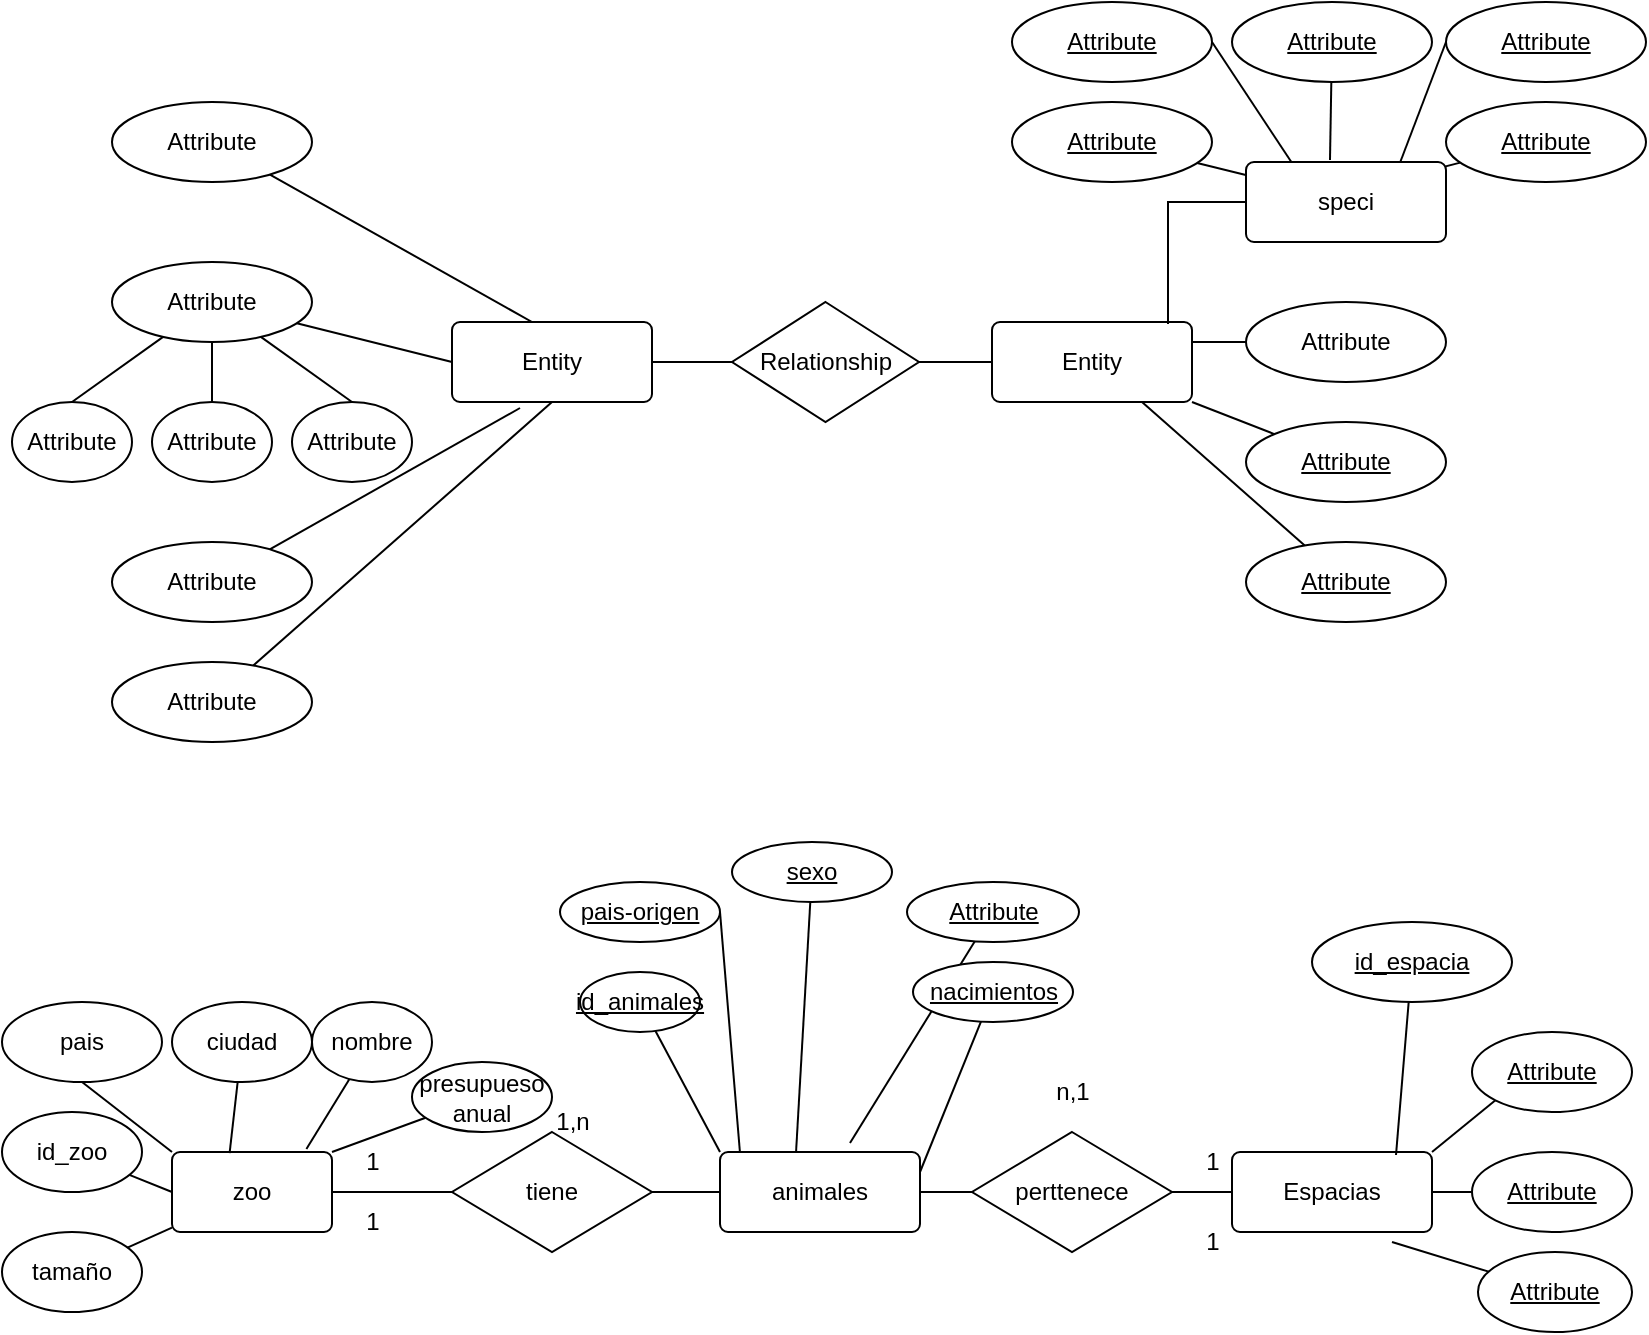 <mxfile version="21.0.4" type="github">
  <diagram name="Página-1" id="oyEDQWYp5wJ-DUbzZ0i5">
    <mxGraphModel dx="953" dy="502" grid="1" gridSize="10" guides="1" tooltips="1" connect="1" arrows="1" fold="1" page="1" pageScale="1" pageWidth="827" pageHeight="1169" math="0" shadow="0">
      <root>
        <mxCell id="0" />
        <mxCell id="1" parent="0" />
        <mxCell id="Buw7csAVwOY3NfJjQJJU-20" value="" style="edgeStyle=orthogonalEdgeStyle;rounded=0;orthogonalLoop=1;jettySize=auto;html=1;endArrow=none;endFill=0;" edge="1" parent="1" source="Buw7csAVwOY3NfJjQJJU-1" target="Buw7csAVwOY3NfJjQJJU-18">
          <mxGeometry relative="1" as="geometry" />
        </mxCell>
        <mxCell id="Buw7csAVwOY3NfJjQJJU-1" value="Entity" style="rounded=1;arcSize=10;whiteSpace=wrap;html=1;align=center;" vertex="1" parent="1">
          <mxGeometry x="230" y="170" width="100" height="40" as="geometry" />
        </mxCell>
        <mxCell id="Buw7csAVwOY3NfJjQJJU-2" value="Entity" style="rounded=1;arcSize=10;whiteSpace=wrap;html=1;align=center;" vertex="1" parent="1">
          <mxGeometry x="500" y="170" width="100" height="40" as="geometry" />
        </mxCell>
        <mxCell id="Buw7csAVwOY3NfJjQJJU-15" style="rounded=0;orthogonalLoop=1;jettySize=auto;html=1;entryX=0.4;entryY=0;entryDx=0;entryDy=0;entryPerimeter=0;endArrow=none;endFill=0;" edge="1" parent="1" source="Buw7csAVwOY3NfJjQJJU-3" target="Buw7csAVwOY3NfJjQJJU-1">
          <mxGeometry relative="1" as="geometry" />
        </mxCell>
        <mxCell id="Buw7csAVwOY3NfJjQJJU-3" value="Attribute" style="ellipse;whiteSpace=wrap;html=1;align=center;" vertex="1" parent="1">
          <mxGeometry x="60" y="60" width="100" height="40" as="geometry" />
        </mxCell>
        <mxCell id="Buw7csAVwOY3NfJjQJJU-10" style="rounded=0;orthogonalLoop=1;jettySize=auto;html=1;entryX=0.5;entryY=0;entryDx=0;entryDy=0;endArrow=none;endFill=0;" edge="1" parent="1" source="Buw7csAVwOY3NfJjQJJU-4" target="Buw7csAVwOY3NfJjQJJU-7">
          <mxGeometry relative="1" as="geometry" />
        </mxCell>
        <mxCell id="Buw7csAVwOY3NfJjQJJU-11" style="edgeStyle=orthogonalEdgeStyle;rounded=0;orthogonalLoop=1;jettySize=auto;html=1;entryX=0.5;entryY=0;entryDx=0;entryDy=0;endArrow=none;endFill=0;" edge="1" parent="1" source="Buw7csAVwOY3NfJjQJJU-4" target="Buw7csAVwOY3NfJjQJJU-8">
          <mxGeometry relative="1" as="geometry" />
        </mxCell>
        <mxCell id="Buw7csAVwOY3NfJjQJJU-12" style="rounded=0;orthogonalLoop=1;jettySize=auto;html=1;entryX=0.5;entryY=0;entryDx=0;entryDy=0;endArrow=none;endFill=0;" edge="1" parent="1" source="Buw7csAVwOY3NfJjQJJU-4" target="Buw7csAVwOY3NfJjQJJU-9">
          <mxGeometry relative="1" as="geometry" />
        </mxCell>
        <mxCell id="Buw7csAVwOY3NfJjQJJU-14" style="rounded=0;orthogonalLoop=1;jettySize=auto;html=1;entryX=0;entryY=0.5;entryDx=0;entryDy=0;endArrow=none;endFill=0;" edge="1" parent="1" source="Buw7csAVwOY3NfJjQJJU-4" target="Buw7csAVwOY3NfJjQJJU-1">
          <mxGeometry relative="1" as="geometry" />
        </mxCell>
        <mxCell id="Buw7csAVwOY3NfJjQJJU-4" value="Attribute" style="ellipse;whiteSpace=wrap;html=1;align=center;" vertex="1" parent="1">
          <mxGeometry x="60" y="140" width="100" height="40" as="geometry" />
        </mxCell>
        <mxCell id="Buw7csAVwOY3NfJjQJJU-13" style="rounded=0;orthogonalLoop=1;jettySize=auto;html=1;entryX=0.34;entryY=1.075;entryDx=0;entryDy=0;entryPerimeter=0;endArrow=none;endFill=0;" edge="1" parent="1" source="Buw7csAVwOY3NfJjQJJU-5" target="Buw7csAVwOY3NfJjQJJU-1">
          <mxGeometry relative="1" as="geometry" />
        </mxCell>
        <mxCell id="Buw7csAVwOY3NfJjQJJU-5" value="Attribute" style="ellipse;whiteSpace=wrap;html=1;align=center;" vertex="1" parent="1">
          <mxGeometry x="60" y="280" width="100" height="40" as="geometry" />
        </mxCell>
        <mxCell id="Buw7csAVwOY3NfJjQJJU-16" style="rounded=0;orthogonalLoop=1;jettySize=auto;html=1;entryX=0.5;entryY=1;entryDx=0;entryDy=0;endArrow=none;endFill=0;" edge="1" parent="1" source="Buw7csAVwOY3NfJjQJJU-6" target="Buw7csAVwOY3NfJjQJJU-1">
          <mxGeometry relative="1" as="geometry" />
        </mxCell>
        <mxCell id="Buw7csAVwOY3NfJjQJJU-6" value="Attribute" style="ellipse;whiteSpace=wrap;html=1;align=center;" vertex="1" parent="1">
          <mxGeometry x="60" y="340" width="100" height="40" as="geometry" />
        </mxCell>
        <mxCell id="Buw7csAVwOY3NfJjQJJU-7" value="Attribute" style="ellipse;whiteSpace=wrap;html=1;align=center;" vertex="1" parent="1">
          <mxGeometry x="10" y="210" width="60" height="40" as="geometry" />
        </mxCell>
        <mxCell id="Buw7csAVwOY3NfJjQJJU-8" value="Attribute" style="ellipse;whiteSpace=wrap;html=1;align=center;" vertex="1" parent="1">
          <mxGeometry x="80" y="210" width="60" height="40" as="geometry" />
        </mxCell>
        <mxCell id="Buw7csAVwOY3NfJjQJJU-9" value="Attribute" style="ellipse;whiteSpace=wrap;html=1;align=center;" vertex="1" parent="1">
          <mxGeometry x="150" y="210" width="60" height="40" as="geometry" />
        </mxCell>
        <mxCell id="Buw7csAVwOY3NfJjQJJU-34" style="edgeStyle=orthogonalEdgeStyle;rounded=0;orthogonalLoop=1;jettySize=auto;html=1;entryX=0.88;entryY=0.025;entryDx=0;entryDy=0;entryPerimeter=0;endArrow=none;endFill=0;" edge="1" parent="1" source="Buw7csAVwOY3NfJjQJJU-17" target="Buw7csAVwOY3NfJjQJJU-2">
          <mxGeometry relative="1" as="geometry" />
        </mxCell>
        <mxCell id="Buw7csAVwOY3NfJjQJJU-17" value="Attribute" style="ellipse;whiteSpace=wrap;html=1;align=center;" vertex="1" parent="1">
          <mxGeometry x="627" y="90" width="100" height="40" as="geometry" />
        </mxCell>
        <mxCell id="Buw7csAVwOY3NfJjQJJU-19" style="edgeStyle=orthogonalEdgeStyle;rounded=0;orthogonalLoop=1;jettySize=auto;html=1;entryX=0;entryY=0.5;entryDx=0;entryDy=0;endArrow=none;endFill=0;" edge="1" parent="1" source="Buw7csAVwOY3NfJjQJJU-18" target="Buw7csAVwOY3NfJjQJJU-2">
          <mxGeometry relative="1" as="geometry" />
        </mxCell>
        <mxCell id="Buw7csAVwOY3NfJjQJJU-18" value="Relationship" style="shape=rhombus;perimeter=rhombusPerimeter;whiteSpace=wrap;html=1;align=center;" vertex="1" parent="1">
          <mxGeometry x="370" y="160" width="93.5" height="60" as="geometry" />
        </mxCell>
        <mxCell id="Buw7csAVwOY3NfJjQJJU-35" style="rounded=0;orthogonalLoop=1;jettySize=auto;html=1;entryX=1;entryY=0.25;entryDx=0;entryDy=0;endArrow=none;endFill=0;" edge="1" parent="1" source="Buw7csAVwOY3NfJjQJJU-21" target="Buw7csAVwOY3NfJjQJJU-2">
          <mxGeometry relative="1" as="geometry" />
        </mxCell>
        <mxCell id="Buw7csAVwOY3NfJjQJJU-21" value="Attribute" style="ellipse;whiteSpace=wrap;html=1;align=center;" vertex="1" parent="1">
          <mxGeometry x="627" y="160" width="100" height="40" as="geometry" />
        </mxCell>
        <mxCell id="Buw7csAVwOY3NfJjQJJU-36" style="rounded=0;orthogonalLoop=1;jettySize=auto;html=1;entryX=1;entryY=1;entryDx=0;entryDy=0;endArrow=none;endFill=0;" edge="1" parent="1" source="Buw7csAVwOY3NfJjQJJU-22" target="Buw7csAVwOY3NfJjQJJU-2">
          <mxGeometry relative="1" as="geometry" />
        </mxCell>
        <mxCell id="Buw7csAVwOY3NfJjQJJU-22" value="Attribute" style="ellipse;whiteSpace=wrap;html=1;align=center;fontStyle=4;" vertex="1" parent="1">
          <mxGeometry x="627" y="220" width="100" height="40" as="geometry" />
        </mxCell>
        <mxCell id="Buw7csAVwOY3NfJjQJJU-37" style="rounded=0;orthogonalLoop=1;jettySize=auto;html=1;entryX=0.75;entryY=1;entryDx=0;entryDy=0;endArrow=none;endFill=0;" edge="1" parent="1" source="Buw7csAVwOY3NfJjQJJU-23" target="Buw7csAVwOY3NfJjQJJU-2">
          <mxGeometry relative="1" as="geometry" />
        </mxCell>
        <mxCell id="Buw7csAVwOY3NfJjQJJU-23" value="Attribute" style="ellipse;whiteSpace=wrap;html=1;align=center;fontStyle=4;" vertex="1" parent="1">
          <mxGeometry x="627" y="280" width="100" height="40" as="geometry" />
        </mxCell>
        <mxCell id="Buw7csAVwOY3NfJjQJJU-32" style="rounded=0;orthogonalLoop=1;jettySize=auto;html=1;exitX=0;exitY=0.5;exitDx=0;exitDy=0;entryX=0.76;entryY=0.075;entryDx=0;entryDy=0;entryPerimeter=0;endArrow=none;endFill=0;" edge="1" parent="1" source="Buw7csAVwOY3NfJjQJJU-24" target="Buw7csAVwOY3NfJjQJJU-17">
          <mxGeometry relative="1" as="geometry" />
        </mxCell>
        <mxCell id="Buw7csAVwOY3NfJjQJJU-24" value="Attribute" style="ellipse;whiteSpace=wrap;html=1;align=center;fontStyle=4;" vertex="1" parent="1">
          <mxGeometry x="727" y="10" width="100" height="40" as="geometry" />
        </mxCell>
        <mxCell id="Buw7csAVwOY3NfJjQJJU-31" style="rounded=0;orthogonalLoop=1;jettySize=auto;html=1;entryX=0.42;entryY=-0.025;entryDx=0;entryDy=0;entryPerimeter=0;endArrow=none;endFill=0;" edge="1" parent="1" source="Buw7csAVwOY3NfJjQJJU-25" target="Buw7csAVwOY3NfJjQJJU-17">
          <mxGeometry relative="1" as="geometry" />
        </mxCell>
        <mxCell id="Buw7csAVwOY3NfJjQJJU-25" value="Attribute" style="ellipse;whiteSpace=wrap;html=1;align=center;fontStyle=4;" vertex="1" parent="1">
          <mxGeometry x="620" y="10" width="100" height="40" as="geometry" />
        </mxCell>
        <mxCell id="Buw7csAVwOY3NfJjQJJU-30" style="rounded=0;orthogonalLoop=1;jettySize=auto;html=1;exitX=1;exitY=0.5;exitDx=0;exitDy=0;entryX=0.24;entryY=0.05;entryDx=0;entryDy=0;entryPerimeter=0;endArrow=none;endFill=0;" edge="1" parent="1" source="Buw7csAVwOY3NfJjQJJU-26" target="Buw7csAVwOY3NfJjQJJU-17">
          <mxGeometry relative="1" as="geometry" />
        </mxCell>
        <mxCell id="Buw7csAVwOY3NfJjQJJU-26" value="Attribute" style="ellipse;whiteSpace=wrap;html=1;align=center;fontStyle=4;" vertex="1" parent="1">
          <mxGeometry x="510" y="10" width="100" height="40" as="geometry" />
        </mxCell>
        <mxCell id="Buw7csAVwOY3NfJjQJJU-29" style="rounded=0;orthogonalLoop=1;jettySize=auto;html=1;entryX=0.06;entryY=0.2;entryDx=0;entryDy=0;entryPerimeter=0;endArrow=none;endFill=0;" edge="1" parent="1" source="Buw7csAVwOY3NfJjQJJU-27" target="Buw7csAVwOY3NfJjQJJU-17">
          <mxGeometry relative="1" as="geometry" />
        </mxCell>
        <mxCell id="Buw7csAVwOY3NfJjQJJU-27" value="Attribute" style="ellipse;whiteSpace=wrap;html=1;align=center;fontStyle=4;" vertex="1" parent="1">
          <mxGeometry x="510" y="60" width="100" height="40" as="geometry" />
        </mxCell>
        <mxCell id="Buw7csAVwOY3NfJjQJJU-33" style="rounded=0;orthogonalLoop=1;jettySize=auto;html=1;entryX=1;entryY=0;entryDx=0;entryDy=0;endArrow=none;endFill=0;" edge="1" parent="1" source="Buw7csAVwOY3NfJjQJJU-28" target="Buw7csAVwOY3NfJjQJJU-17">
          <mxGeometry relative="1" as="geometry" />
        </mxCell>
        <mxCell id="Buw7csAVwOY3NfJjQJJU-28" value="Attribute" style="ellipse;whiteSpace=wrap;html=1;align=center;fontStyle=4;" vertex="1" parent="1">
          <mxGeometry x="727" y="60" width="100" height="40" as="geometry" />
        </mxCell>
        <mxCell id="Buw7csAVwOY3NfJjQJJU-38" value="speci" style="rounded=1;arcSize=10;whiteSpace=wrap;html=1;align=center;" vertex="1" parent="1">
          <mxGeometry x="627" y="90" width="100" height="40" as="geometry" />
        </mxCell>
        <mxCell id="Buw7csAVwOY3NfJjQJJU-58" style="rounded=0;orthogonalLoop=1;jettySize=auto;html=1;entryX=0;entryY=0.5;entryDx=0;entryDy=0;endArrow=none;endFill=0;" edge="1" parent="1" source="Buw7csAVwOY3NfJjQJJU-39" target="Buw7csAVwOY3NfJjQJJU-54">
          <mxGeometry relative="1" as="geometry" />
        </mxCell>
        <mxCell id="Buw7csAVwOY3NfJjQJJU-39" value="zoo" style="rounded=1;arcSize=10;whiteSpace=wrap;html=1;align=center;" vertex="1" parent="1">
          <mxGeometry x="90" y="585" width="80" height="40" as="geometry" />
        </mxCell>
        <mxCell id="Buw7csAVwOY3NfJjQJJU-40" value="animales" style="rounded=1;arcSize=10;whiteSpace=wrap;html=1;align=center;" vertex="1" parent="1">
          <mxGeometry x="364" y="585" width="100" height="40" as="geometry" />
        </mxCell>
        <mxCell id="Buw7csAVwOY3NfJjQJJU-67" style="rounded=0;orthogonalLoop=1;jettySize=auto;html=1;exitX=1;exitY=0;exitDx=0;exitDy=0;entryX=0;entryY=1;entryDx=0;entryDy=0;endArrow=none;endFill=0;" edge="1" parent="1" source="Buw7csAVwOY3NfJjQJJU-41" target="Buw7csAVwOY3NfJjQJJU-62">
          <mxGeometry relative="1" as="geometry" />
        </mxCell>
        <mxCell id="Buw7csAVwOY3NfJjQJJU-68" style="edgeStyle=orthogonalEdgeStyle;rounded=0;orthogonalLoop=1;jettySize=auto;html=1;entryX=0;entryY=0.5;entryDx=0;entryDy=0;endArrow=none;endFill=0;" edge="1" parent="1" source="Buw7csAVwOY3NfJjQJJU-41" target="Buw7csAVwOY3NfJjQJJU-63">
          <mxGeometry relative="1" as="geometry" />
        </mxCell>
        <mxCell id="Buw7csAVwOY3NfJjQJJU-41" value="Espacias" style="rounded=1;arcSize=10;whiteSpace=wrap;html=1;align=center;" vertex="1" parent="1">
          <mxGeometry x="620" y="585" width="100" height="40" as="geometry" />
        </mxCell>
        <mxCell id="Buw7csAVwOY3NfJjQJJU-53" style="rounded=0;orthogonalLoop=1;jettySize=auto;html=1;endArrow=none;endFill=0;" edge="1" parent="1" source="Buw7csAVwOY3NfJjQJJU-42" target="Buw7csAVwOY3NfJjQJJU-39">
          <mxGeometry relative="1" as="geometry" />
        </mxCell>
        <mxCell id="Buw7csAVwOY3NfJjQJJU-42" value="tamaño" style="ellipse;whiteSpace=wrap;html=1;align=center;" vertex="1" parent="1">
          <mxGeometry x="5" y="625" width="70" height="40" as="geometry" />
        </mxCell>
        <mxCell id="Buw7csAVwOY3NfJjQJJU-52" style="rounded=0;orthogonalLoop=1;jettySize=auto;html=1;entryX=0;entryY=0.5;entryDx=0;entryDy=0;endArrow=none;endFill=0;" edge="1" parent="1" source="Buw7csAVwOY3NfJjQJJU-43" target="Buw7csAVwOY3NfJjQJJU-39">
          <mxGeometry relative="1" as="geometry" />
        </mxCell>
        <mxCell id="Buw7csAVwOY3NfJjQJJU-43" value="id_zoo" style="ellipse;whiteSpace=wrap;html=1;align=center;" vertex="1" parent="1">
          <mxGeometry x="5" y="565" width="70" height="40" as="geometry" />
        </mxCell>
        <mxCell id="Buw7csAVwOY3NfJjQJJU-51" style="rounded=0;orthogonalLoop=1;jettySize=auto;html=1;exitX=0.5;exitY=1;exitDx=0;exitDy=0;entryX=0;entryY=0;entryDx=0;entryDy=0;endArrow=none;endFill=0;" edge="1" parent="1" source="Buw7csAVwOY3NfJjQJJU-44" target="Buw7csAVwOY3NfJjQJJU-39">
          <mxGeometry relative="1" as="geometry" />
        </mxCell>
        <mxCell id="Buw7csAVwOY3NfJjQJJU-44" value="pais" style="ellipse;whiteSpace=wrap;html=1;align=center;" vertex="1" parent="1">
          <mxGeometry x="5" y="510" width="80" height="40" as="geometry" />
        </mxCell>
        <mxCell id="Buw7csAVwOY3NfJjQJJU-50" style="rounded=0;orthogonalLoop=1;jettySize=auto;html=1;entryX=0.36;entryY=0.013;entryDx=0;entryDy=0;entryPerimeter=0;endArrow=none;endFill=0;" edge="1" parent="1" source="Buw7csAVwOY3NfJjQJJU-45" target="Buw7csAVwOY3NfJjQJJU-39">
          <mxGeometry relative="1" as="geometry" />
        </mxCell>
        <mxCell id="Buw7csAVwOY3NfJjQJJU-45" value="ciudad" style="ellipse;whiteSpace=wrap;html=1;align=center;" vertex="1" parent="1">
          <mxGeometry x="90" y="510" width="70" height="40" as="geometry" />
        </mxCell>
        <mxCell id="Buw7csAVwOY3NfJjQJJU-49" style="rounded=0;orthogonalLoop=1;jettySize=auto;html=1;entryX=0.84;entryY=-0.037;entryDx=0;entryDy=0;entryPerimeter=0;endArrow=none;endFill=0;" edge="1" parent="1" source="Buw7csAVwOY3NfJjQJJU-46" target="Buw7csAVwOY3NfJjQJJU-39">
          <mxGeometry relative="1" as="geometry" />
        </mxCell>
        <mxCell id="Buw7csAVwOY3NfJjQJJU-46" value="nombre" style="ellipse;whiteSpace=wrap;html=1;align=center;" vertex="1" parent="1">
          <mxGeometry x="160" y="510" width="60" height="40" as="geometry" />
        </mxCell>
        <mxCell id="Buw7csAVwOY3NfJjQJJU-48" style="rounded=0;orthogonalLoop=1;jettySize=auto;html=1;entryX=1;entryY=0;entryDx=0;entryDy=0;endArrow=none;endFill=0;" edge="1" parent="1" source="Buw7csAVwOY3NfJjQJJU-47" target="Buw7csAVwOY3NfJjQJJU-39">
          <mxGeometry relative="1" as="geometry" />
        </mxCell>
        <mxCell id="Buw7csAVwOY3NfJjQJJU-47" value="presupueso&lt;br&gt;anual" style="ellipse;whiteSpace=wrap;html=1;align=center;" vertex="1" parent="1">
          <mxGeometry x="210" y="540" width="70" height="35" as="geometry" />
        </mxCell>
        <mxCell id="Buw7csAVwOY3NfJjQJJU-57" style="rounded=0;orthogonalLoop=1;jettySize=auto;html=1;entryX=0;entryY=0.5;entryDx=0;entryDy=0;endArrow=none;endFill=0;" edge="1" parent="1" source="Buw7csAVwOY3NfJjQJJU-54" target="Buw7csAVwOY3NfJjQJJU-40">
          <mxGeometry relative="1" as="geometry" />
        </mxCell>
        <mxCell id="Buw7csAVwOY3NfJjQJJU-54" value="tiene" style="shape=rhombus;perimeter=rhombusPerimeter;whiteSpace=wrap;html=1;align=center;" vertex="1" parent="1">
          <mxGeometry x="230" y="575" width="100" height="60" as="geometry" />
        </mxCell>
        <mxCell id="Buw7csAVwOY3NfJjQJJU-56" style="rounded=0;orthogonalLoop=1;jettySize=auto;html=1;entryX=0;entryY=0.5;entryDx=0;entryDy=0;endArrow=none;endFill=0;" edge="1" parent="1" source="Buw7csAVwOY3NfJjQJJU-55" target="Buw7csAVwOY3NfJjQJJU-41">
          <mxGeometry relative="1" as="geometry" />
        </mxCell>
        <mxCell id="Buw7csAVwOY3NfJjQJJU-61" value="" style="edgeStyle=orthogonalEdgeStyle;rounded=0;orthogonalLoop=1;jettySize=auto;html=1;endArrow=none;endFill=0;" edge="1" parent="1" source="Buw7csAVwOY3NfJjQJJU-55" target="Buw7csAVwOY3NfJjQJJU-40">
          <mxGeometry relative="1" as="geometry" />
        </mxCell>
        <mxCell id="Buw7csAVwOY3NfJjQJJU-55" value="perttenece" style="shape=rhombus;perimeter=rhombusPerimeter;whiteSpace=wrap;html=1;align=center;" vertex="1" parent="1">
          <mxGeometry x="490" y="575" width="100" height="60" as="geometry" />
        </mxCell>
        <mxCell id="Buw7csAVwOY3NfJjQJJU-60" style="rounded=0;orthogonalLoop=1;jettySize=auto;html=1;entryX=0.82;entryY=0.038;entryDx=0;entryDy=0;entryPerimeter=0;endArrow=none;endFill=0;" edge="1" parent="1" source="Buw7csAVwOY3NfJjQJJU-59" target="Buw7csAVwOY3NfJjQJJU-41">
          <mxGeometry relative="1" as="geometry" />
        </mxCell>
        <mxCell id="Buw7csAVwOY3NfJjQJJU-59" value="id_espacia" style="ellipse;whiteSpace=wrap;html=1;align=center;fontStyle=4;" vertex="1" parent="1">
          <mxGeometry x="660" y="470" width="100" height="40" as="geometry" />
        </mxCell>
        <mxCell id="Buw7csAVwOY3NfJjQJJU-62" value="Attribute" style="ellipse;whiteSpace=wrap;html=1;align=center;fontStyle=4;" vertex="1" parent="1">
          <mxGeometry x="740" y="525" width="80" height="40" as="geometry" />
        </mxCell>
        <mxCell id="Buw7csAVwOY3NfJjQJJU-63" value="Attribute" style="ellipse;whiteSpace=wrap;html=1;align=center;fontStyle=4;" vertex="1" parent="1">
          <mxGeometry x="740" y="585" width="80" height="40" as="geometry" />
        </mxCell>
        <mxCell id="Buw7csAVwOY3NfJjQJJU-65" style="rounded=0;orthogonalLoop=1;jettySize=auto;html=1;endArrow=none;endFill=0;" edge="1" parent="1" source="Buw7csAVwOY3NfJjQJJU-64">
          <mxGeometry relative="1" as="geometry">
            <mxPoint x="700" y="630" as="targetPoint" />
          </mxGeometry>
        </mxCell>
        <mxCell id="Buw7csAVwOY3NfJjQJJU-64" value="Attribute" style="ellipse;whiteSpace=wrap;html=1;align=center;fontStyle=4;" vertex="1" parent="1">
          <mxGeometry x="743" y="635" width="77" height="40" as="geometry" />
        </mxCell>
        <mxCell id="Buw7csAVwOY3NfJjQJJU-75" style="rounded=0;orthogonalLoop=1;jettySize=auto;html=1;exitX=1;exitY=0.5;exitDx=0;exitDy=0;entryX=0.1;entryY=0.013;entryDx=0;entryDy=0;entryPerimeter=0;endArrow=none;endFill=0;" edge="1" parent="1" source="Buw7csAVwOY3NfJjQJJU-69" target="Buw7csAVwOY3NfJjQJJU-40">
          <mxGeometry relative="1" as="geometry" />
        </mxCell>
        <mxCell id="Buw7csAVwOY3NfJjQJJU-69" value="pais-origen" style="ellipse;whiteSpace=wrap;html=1;align=center;fontStyle=4;" vertex="1" parent="1">
          <mxGeometry x="284" y="450" width="80" height="30" as="geometry" />
        </mxCell>
        <mxCell id="Buw7csAVwOY3NfJjQJJU-76" style="rounded=0;orthogonalLoop=1;jettySize=auto;html=1;entryX=0.38;entryY=0.013;entryDx=0;entryDy=0;entryPerimeter=0;endArrow=none;endFill=0;" edge="1" parent="1" source="Buw7csAVwOY3NfJjQJJU-70" target="Buw7csAVwOY3NfJjQJJU-40">
          <mxGeometry relative="1" as="geometry" />
        </mxCell>
        <mxCell id="Buw7csAVwOY3NfJjQJJU-70" value="sexo" style="ellipse;whiteSpace=wrap;html=1;align=center;fontStyle=4;" vertex="1" parent="1">
          <mxGeometry x="370" y="430" width="80" height="30" as="geometry" />
        </mxCell>
        <mxCell id="Buw7csAVwOY3NfJjQJJU-77" style="rounded=0;orthogonalLoop=1;jettySize=auto;html=1;entryX=0.65;entryY=-0.112;entryDx=0;entryDy=0;entryPerimeter=0;endArrow=none;endFill=0;" edge="1" parent="1" source="Buw7csAVwOY3NfJjQJJU-71" target="Buw7csAVwOY3NfJjQJJU-40">
          <mxGeometry relative="1" as="geometry" />
        </mxCell>
        <mxCell id="Buw7csAVwOY3NfJjQJJU-71" value="Attribute" style="ellipse;whiteSpace=wrap;html=1;align=center;fontStyle=4;" vertex="1" parent="1">
          <mxGeometry x="457.5" y="450" width="86" height="30" as="geometry" />
        </mxCell>
        <mxCell id="Buw7csAVwOY3NfJjQJJU-78" style="rounded=0;orthogonalLoop=1;jettySize=auto;html=1;entryX=1;entryY=0.25;entryDx=0;entryDy=0;endArrow=none;endFill=0;" edge="1" parent="1" source="Buw7csAVwOY3NfJjQJJU-72" target="Buw7csAVwOY3NfJjQJJU-40">
          <mxGeometry relative="1" as="geometry" />
        </mxCell>
        <mxCell id="Buw7csAVwOY3NfJjQJJU-72" value="nacimientos" style="ellipse;whiteSpace=wrap;html=1;align=center;fontStyle=4;" vertex="1" parent="1">
          <mxGeometry x="460.5" y="490" width="80" height="30" as="geometry" />
        </mxCell>
        <mxCell id="Buw7csAVwOY3NfJjQJJU-74" style="rounded=0;orthogonalLoop=1;jettySize=auto;html=1;entryX=0;entryY=0;entryDx=0;entryDy=0;endArrow=none;endFill=0;" edge="1" parent="1" source="Buw7csAVwOY3NfJjQJJU-73" target="Buw7csAVwOY3NfJjQJJU-40">
          <mxGeometry relative="1" as="geometry" />
        </mxCell>
        <mxCell id="Buw7csAVwOY3NfJjQJJU-73" value="id_animales" style="ellipse;whiteSpace=wrap;html=1;align=center;fontStyle=4;" vertex="1" parent="1">
          <mxGeometry x="294" y="495" width="60" height="30" as="geometry" />
        </mxCell>
        <mxCell id="Buw7csAVwOY3NfJjQJJU-79" value="n,1" style="text;html=1;align=center;verticalAlign=middle;resizable=0;points=[];autosize=1;strokeColor=none;fillColor=none;" vertex="1" parent="1">
          <mxGeometry x="520" y="540" width="40" height="30" as="geometry" />
        </mxCell>
        <mxCell id="Buw7csAVwOY3NfJjQJJU-80" value="1" style="text;html=1;align=center;verticalAlign=middle;resizable=0;points=[];autosize=1;strokeColor=none;fillColor=none;" vertex="1" parent="1">
          <mxGeometry x="595" y="575" width="30" height="30" as="geometry" />
        </mxCell>
        <mxCell id="Buw7csAVwOY3NfJjQJJU-83" value="1" style="text;html=1;align=center;verticalAlign=middle;resizable=0;points=[];autosize=1;strokeColor=none;fillColor=none;" vertex="1" parent="1">
          <mxGeometry x="595" y="615" width="30" height="30" as="geometry" />
        </mxCell>
        <mxCell id="Buw7csAVwOY3NfJjQJJU-84" value="1" style="text;html=1;align=center;verticalAlign=middle;resizable=0;points=[];autosize=1;strokeColor=none;fillColor=none;" vertex="1" parent="1">
          <mxGeometry x="175" y="575" width="30" height="30" as="geometry" />
        </mxCell>
        <mxCell id="Buw7csAVwOY3NfJjQJJU-85" value="1" style="text;html=1;align=center;verticalAlign=middle;resizable=0;points=[];autosize=1;strokeColor=none;fillColor=none;" vertex="1" parent="1">
          <mxGeometry x="175" y="605" width="30" height="30" as="geometry" />
        </mxCell>
        <mxCell id="Buw7csAVwOY3NfJjQJJU-86" value="1,n" style="text;html=1;align=center;verticalAlign=middle;resizable=0;points=[];autosize=1;strokeColor=none;fillColor=none;" vertex="1" parent="1">
          <mxGeometry x="270" y="555" width="40" height="30" as="geometry" />
        </mxCell>
      </root>
    </mxGraphModel>
  </diagram>
</mxfile>
